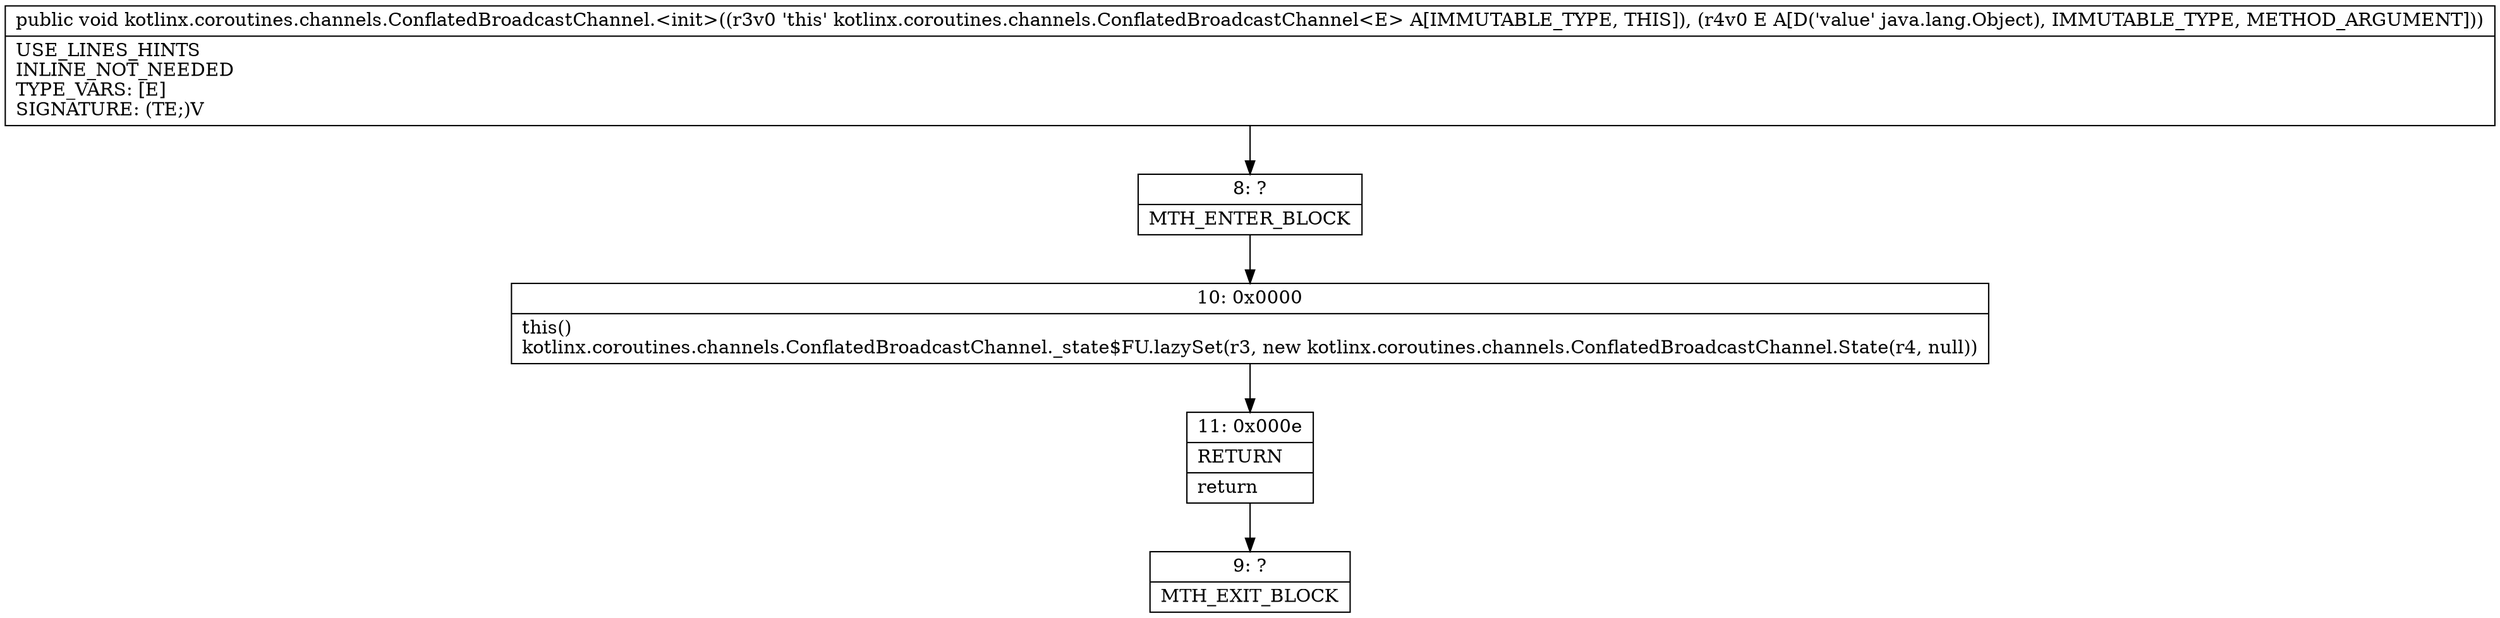 digraph "CFG forkotlinx.coroutines.channels.ConflatedBroadcastChannel.\<init\>(Ljava\/lang\/Object;)V" {
Node_8 [shape=record,label="{8\:\ ?|MTH_ENTER_BLOCK\l}"];
Node_10 [shape=record,label="{10\:\ 0x0000|this()\lkotlinx.coroutines.channels.ConflatedBroadcastChannel._state$FU.lazySet(r3, new kotlinx.coroutines.channels.ConflatedBroadcastChannel.State(r4, null))\l}"];
Node_11 [shape=record,label="{11\:\ 0x000e|RETURN\l|return\l}"];
Node_9 [shape=record,label="{9\:\ ?|MTH_EXIT_BLOCK\l}"];
MethodNode[shape=record,label="{public void kotlinx.coroutines.channels.ConflatedBroadcastChannel.\<init\>((r3v0 'this' kotlinx.coroutines.channels.ConflatedBroadcastChannel\<E\> A[IMMUTABLE_TYPE, THIS]), (r4v0 E A[D('value' java.lang.Object), IMMUTABLE_TYPE, METHOD_ARGUMENT]))  | USE_LINES_HINTS\lINLINE_NOT_NEEDED\lTYPE_VARS: [E]\lSIGNATURE: (TE;)V\l}"];
MethodNode -> Node_8;Node_8 -> Node_10;
Node_10 -> Node_11;
Node_11 -> Node_9;
}

